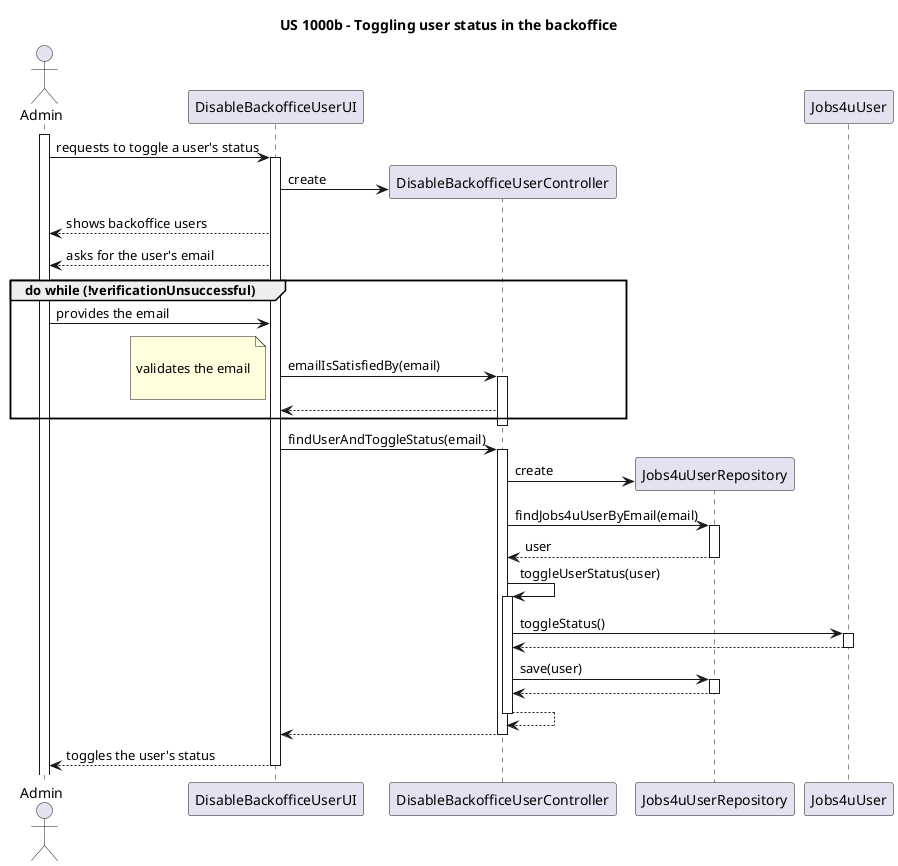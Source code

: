 @startuml
actor Admin as Actor
participant DisableBackofficeUserUI as UI
participant DisableBackofficeUserController as CTRLR
participant Jobs4uUserRepository as Repository
participant Jobs4uUser as User

title US 1000b - Toggling user status in the backoffice

activate Actor

Actor -> UI : requests to toggle a user's status

activate UI

create CTRLR

UI -> CTRLR : create

UI --> Actor : shows backoffice users

UI --> Actor : asks for the user's email

group do while (!verificationUnsuccessful)

Actor -> UI : provides the email

UI -> CTRLR : emailIsSatisfiedBy(email)

note left

validates the email

end note

activate CTRLR

CTRLR --> UI

end

deactivate CTRLR

UI -> CTRLR : findUserAndToggleStatus(email)

activate CTRLR

create Repository

CTRLR -> Repository : create

CTRLR -> Repository : findJobs4uUserByEmail(email)

activate Repository

Repository --> CTRLR : user

deactivate Repository

CTRLR -> CTRLR : toggleUserStatus(user)

activate CTRLR

CTRLR -> User : toggleStatus()

activate User

User --> CTRLR

deactivate User

CTRLR -> Repository : save(user)

activate Repository

Repository --> CTRLR

deactivate Repository

CTRLR --> CTRLR

deactivate CTRLR

CTRLR --> UI

deactivate CTRLR

UI --> Actor : toggles the user's status

deactivate UI



@enduml